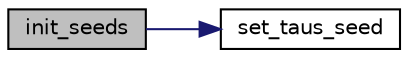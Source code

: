 digraph "init_seeds"
{
 // LATEX_PDF_SIZE
  edge [fontname="Helvetica",fontsize="10",labelfontname="Helvetica",labelfontsize="10"];
  node [fontname="Helvetica",fontsize="10",shape=record];
  rankdir="LR";
  Node1 [label="init_seeds",height=0.2,width=0.4,color="black", fillcolor="grey75", style="filled", fontcolor="black",tooltip="init values for wichman_hill algo"];
  Node1 -> Node2 [color="midnightblue",fontsize="10",style="solid",fontname="Helvetica"];
  Node2 [label="set_taus_seed",height=0.2,width=0.4,color="black", fillcolor="white", style="filled",URL="$oml_8h.html#aa00820a9d89b0ae12b6af3d0717f77d1",tooltip="initialize seeds used for the generation of taus random values"];
}

